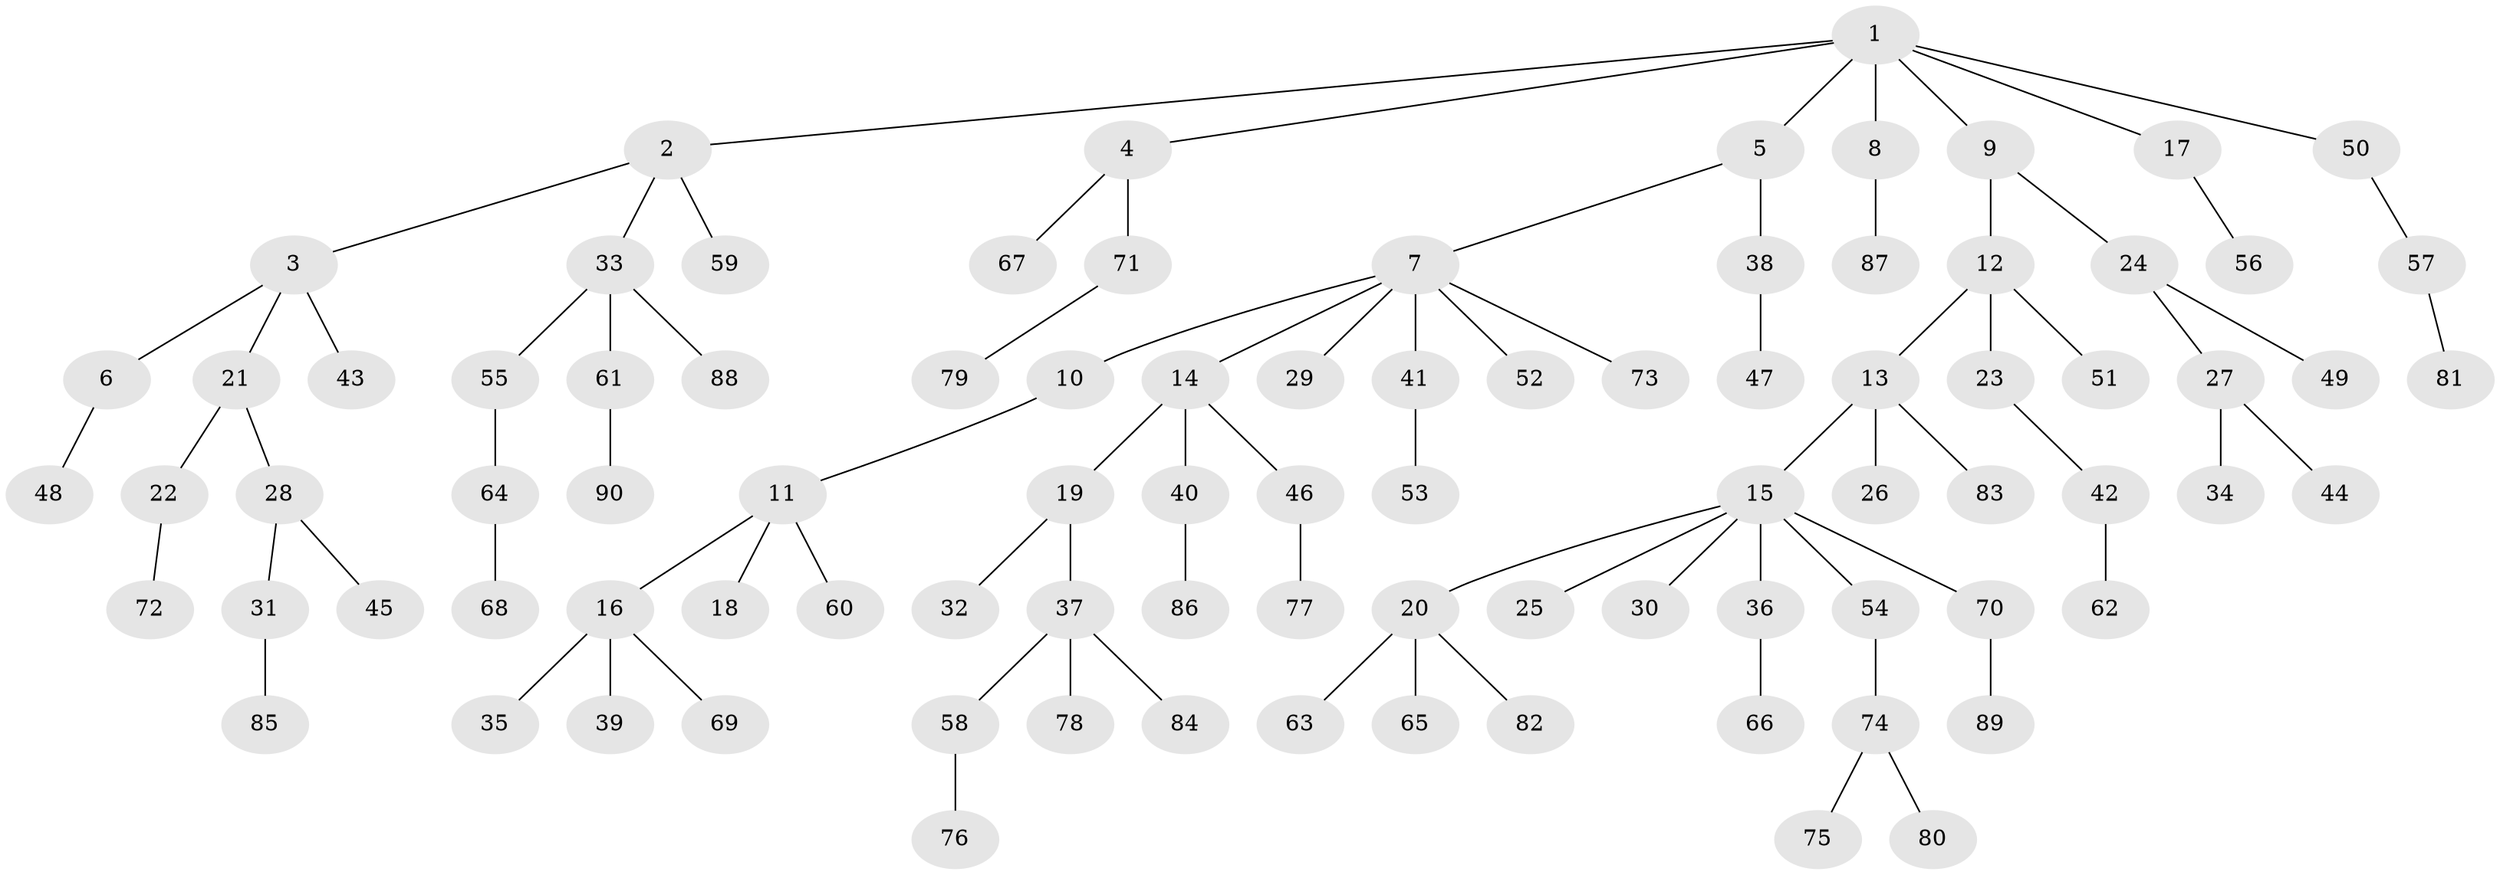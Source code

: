 // Generated by graph-tools (version 1.1) at 2025/11/02/27/25 16:11:27]
// undirected, 90 vertices, 89 edges
graph export_dot {
graph [start="1"]
  node [color=gray90,style=filled];
  1;
  2;
  3;
  4;
  5;
  6;
  7;
  8;
  9;
  10;
  11;
  12;
  13;
  14;
  15;
  16;
  17;
  18;
  19;
  20;
  21;
  22;
  23;
  24;
  25;
  26;
  27;
  28;
  29;
  30;
  31;
  32;
  33;
  34;
  35;
  36;
  37;
  38;
  39;
  40;
  41;
  42;
  43;
  44;
  45;
  46;
  47;
  48;
  49;
  50;
  51;
  52;
  53;
  54;
  55;
  56;
  57;
  58;
  59;
  60;
  61;
  62;
  63;
  64;
  65;
  66;
  67;
  68;
  69;
  70;
  71;
  72;
  73;
  74;
  75;
  76;
  77;
  78;
  79;
  80;
  81;
  82;
  83;
  84;
  85;
  86;
  87;
  88;
  89;
  90;
  1 -- 2;
  1 -- 4;
  1 -- 5;
  1 -- 8;
  1 -- 9;
  1 -- 17;
  1 -- 50;
  2 -- 3;
  2 -- 33;
  2 -- 59;
  3 -- 6;
  3 -- 21;
  3 -- 43;
  4 -- 67;
  4 -- 71;
  5 -- 7;
  5 -- 38;
  6 -- 48;
  7 -- 10;
  7 -- 14;
  7 -- 29;
  7 -- 41;
  7 -- 52;
  7 -- 73;
  8 -- 87;
  9 -- 12;
  9 -- 24;
  10 -- 11;
  11 -- 16;
  11 -- 18;
  11 -- 60;
  12 -- 13;
  12 -- 23;
  12 -- 51;
  13 -- 15;
  13 -- 26;
  13 -- 83;
  14 -- 19;
  14 -- 40;
  14 -- 46;
  15 -- 20;
  15 -- 25;
  15 -- 30;
  15 -- 36;
  15 -- 54;
  15 -- 70;
  16 -- 35;
  16 -- 39;
  16 -- 69;
  17 -- 56;
  19 -- 32;
  19 -- 37;
  20 -- 63;
  20 -- 65;
  20 -- 82;
  21 -- 22;
  21 -- 28;
  22 -- 72;
  23 -- 42;
  24 -- 27;
  24 -- 49;
  27 -- 34;
  27 -- 44;
  28 -- 31;
  28 -- 45;
  31 -- 85;
  33 -- 55;
  33 -- 61;
  33 -- 88;
  36 -- 66;
  37 -- 58;
  37 -- 78;
  37 -- 84;
  38 -- 47;
  40 -- 86;
  41 -- 53;
  42 -- 62;
  46 -- 77;
  50 -- 57;
  54 -- 74;
  55 -- 64;
  57 -- 81;
  58 -- 76;
  61 -- 90;
  64 -- 68;
  70 -- 89;
  71 -- 79;
  74 -- 75;
  74 -- 80;
}
